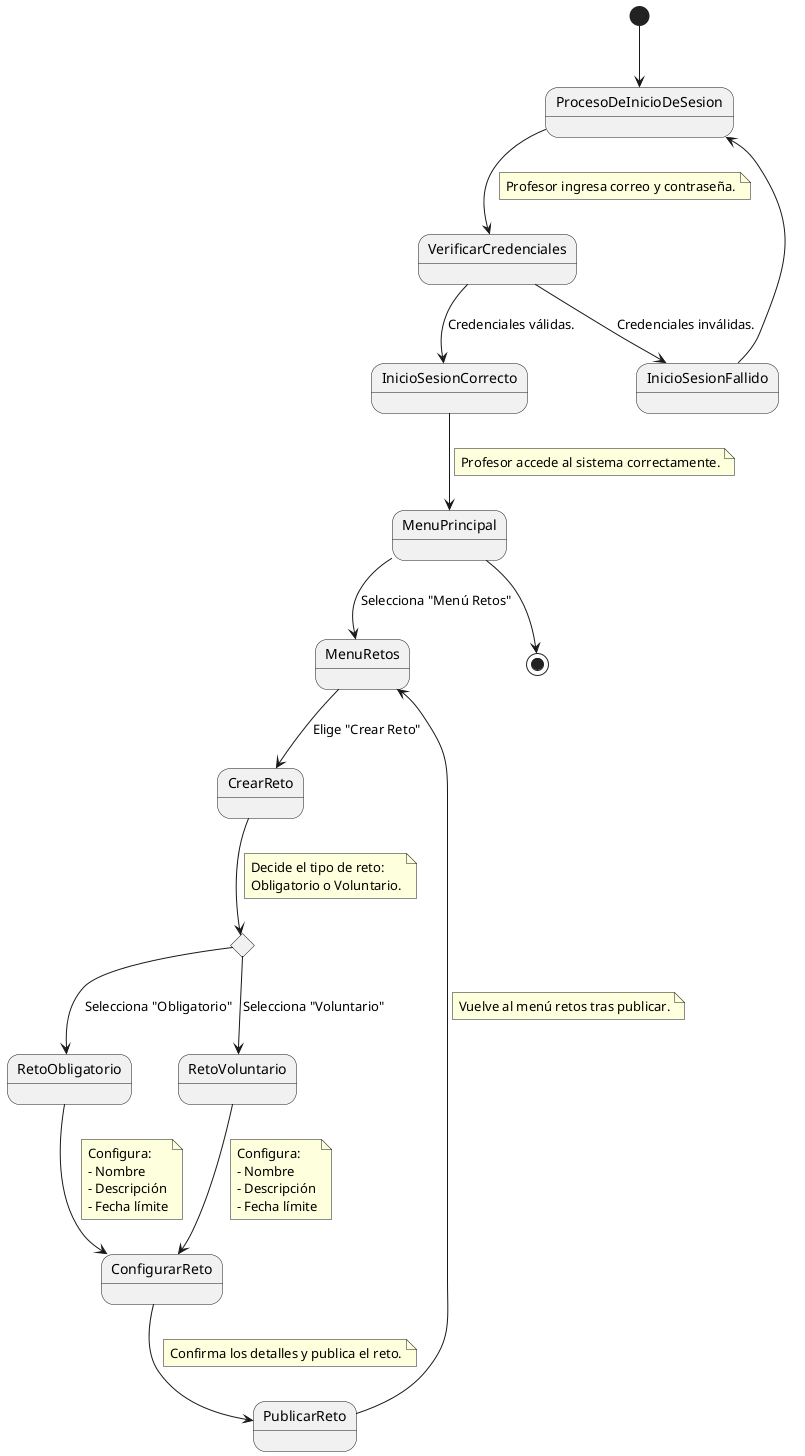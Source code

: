 @startuml

[*] --> ProcesoDeInicioDeSesion

ProcesoDeInicioDeSesion --> VerificarCredenciales
note on link
    Profesor ingresa correo y contraseña.
end note

state VerificarCredenciales <<choice>>
VerificarCredenciales --> InicioSesionCorrecto : Credenciales válidas.
VerificarCredenciales --> InicioSesionFallido : Credenciales inválidas.

InicioSesionFallido --> ProcesoDeInicioDeSesion
InicioSesionCorrecto --> MenuPrincipal
note on link
    Profesor accede al sistema correctamente.
end note

MenuPrincipal --> MenuRetos : Selecciona "Menú Retos"
MenuRetos --> CrearReto : Elige "Crear Reto"

state TipoDeReto <<choice>>
CrearReto --> TipoDeReto
note on link
    Decide el tipo de reto:
    Obligatorio o Voluntario.
end note

TipoDeReto --> RetoObligatorio : Selecciona "Obligatorio"
TipoDeReto --> RetoVoluntario : Selecciona "Voluntario"

RetoObligatorio --> ConfigurarReto
note on link
    Configura:
    - Nombre
    - Descripción
    - Fecha límite
end note

RetoVoluntario --> ConfigurarReto
note on link
    Configura:
    - Nombre
    - Descripción
    - Fecha límite
end note

ConfigurarReto --> PublicarReto
note on link
    Confirma los detalles y publica el reto.
end note

PublicarReto --> MenuRetos
note on link
    Vuelve al menú retos tras publicar.
end note

MenuPrincipal --> [*]

@enduml
